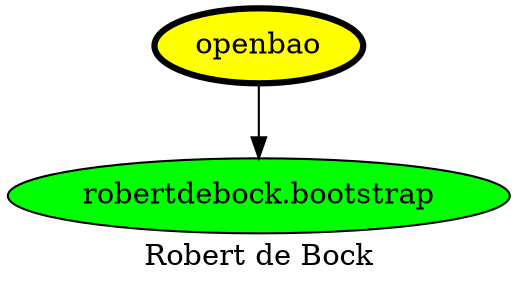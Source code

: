 digraph PhiloDilemma {
  label = "Robert de Bock" ;
  overlap=false
  {
    "openbao" [fillcolor=yellow style=filled penwidth=3]
    "robertdebock.bootstrap" [fillcolor=green style=filled]
  }
  "openbao" -> "robertdebock.bootstrap"
}
